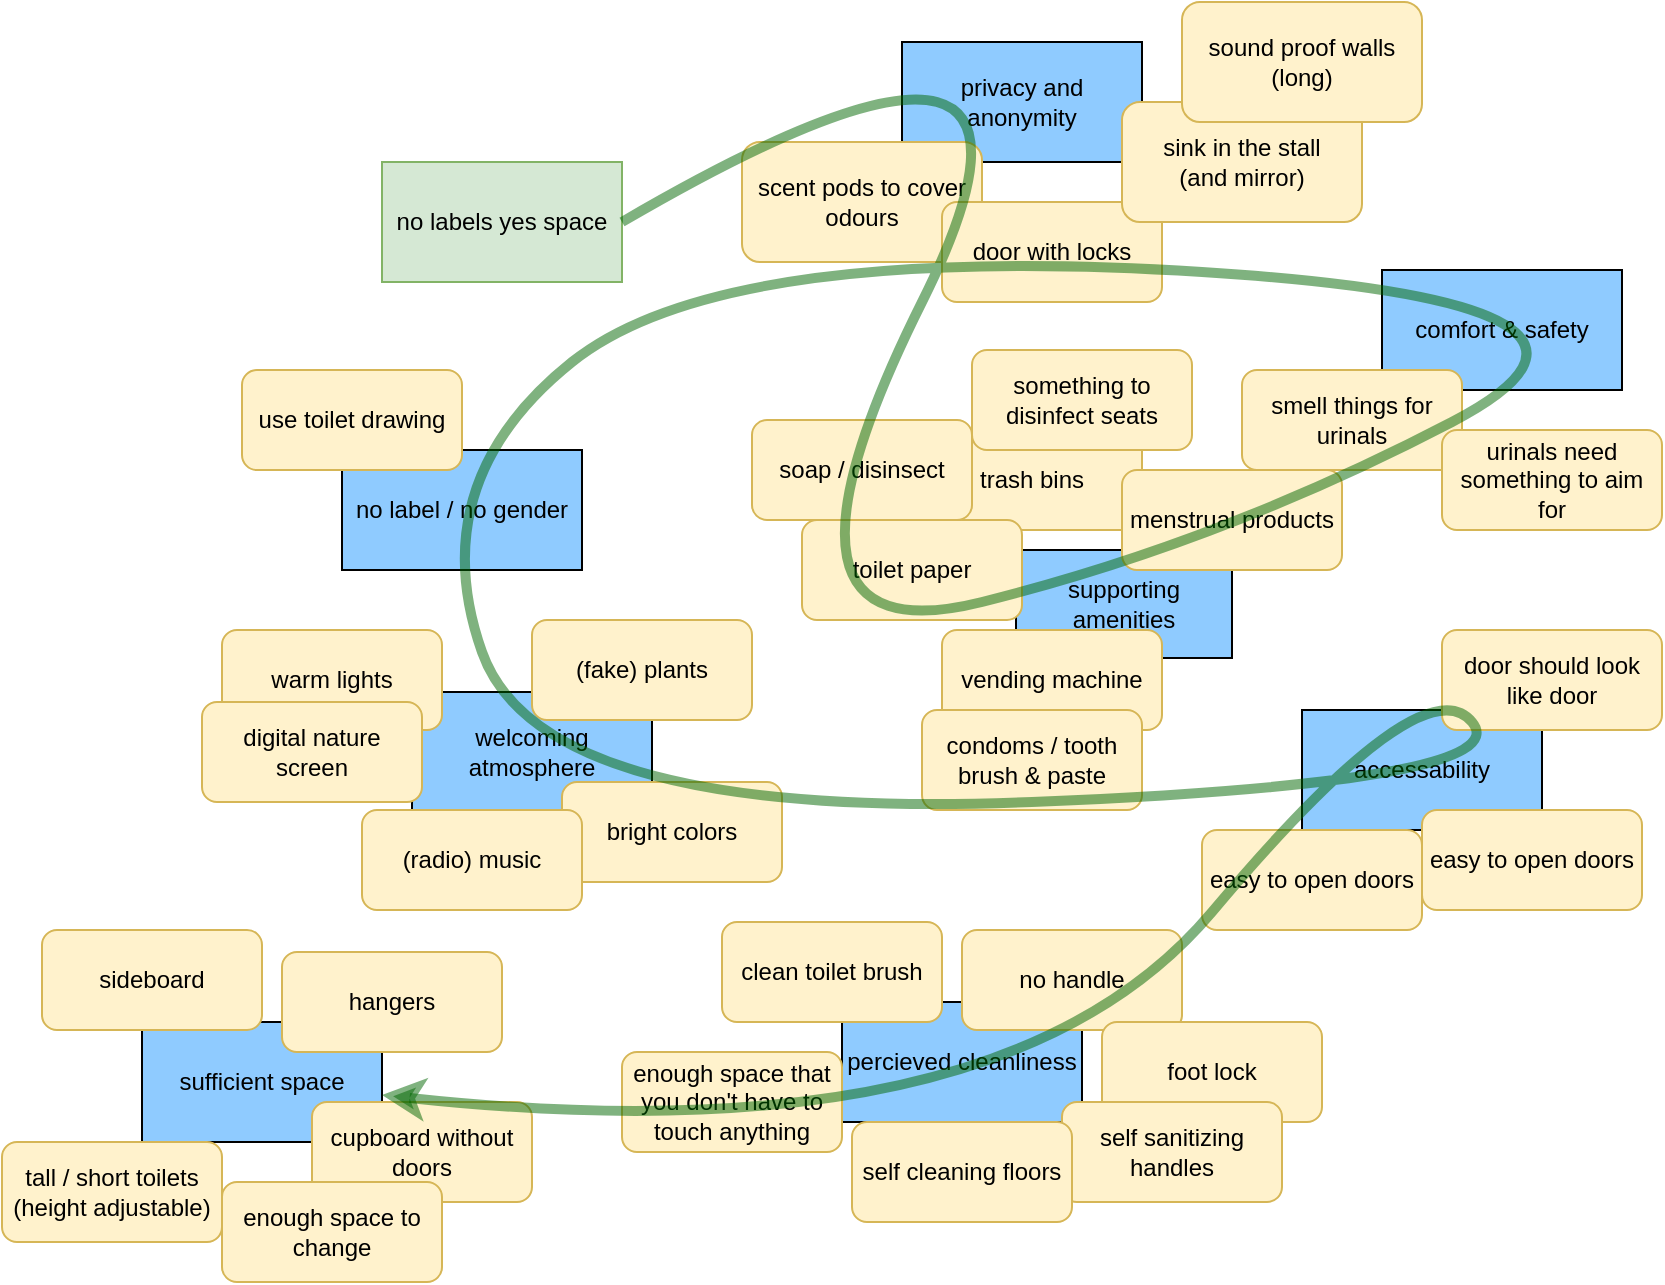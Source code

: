 <mxfile version="20.5.1" type="github">
  <diagram id="MUo9VpXzXGgttalcAO6F" name="Page-1">
    <mxGraphModel dx="1051" dy="682" grid="1" gridSize="10" guides="1" tooltips="1" connect="1" arrows="1" fold="1" page="1" pageScale="1" pageWidth="850" pageHeight="1100" math="0" shadow="0">
      <root>
        <mxCell id="0" />
        <mxCell id="1" parent="0" />
        <mxCell id="yqQ280BiYx4Qb7V6a4_P-1" value="sufficient space" style="rounded=0;whiteSpace=wrap;html=1;fillColor=#8FCBFF;" vertex="1" parent="1">
          <mxGeometry x="90" y="510" width="120" height="60" as="geometry" />
        </mxCell>
        <mxCell id="yqQ280BiYx4Qb7V6a4_P-2" value="welcoming atmosphere" style="rounded=0;whiteSpace=wrap;html=1;fillColor=#8FCBFF;" vertex="1" parent="1">
          <mxGeometry x="225" y="345" width="120" height="60" as="geometry" />
        </mxCell>
        <mxCell id="yqQ280BiYx4Qb7V6a4_P-3" value="no label / no gender" style="rounded=0;whiteSpace=wrap;html=1;fillColor=#8FCBFF;" vertex="1" parent="1">
          <mxGeometry x="190" y="224" width="120" height="60" as="geometry" />
        </mxCell>
        <mxCell id="yqQ280BiYx4Qb7V6a4_P-4" value="percieved cleanliness" style="rounded=0;whiteSpace=wrap;html=1;fillColor=#8FCBFF;" vertex="1" parent="1">
          <mxGeometry x="440" y="500" width="120" height="60" as="geometry" />
        </mxCell>
        <mxCell id="yqQ280BiYx4Qb7V6a4_P-5" value="accessability" style="rounded=0;whiteSpace=wrap;html=1;fillColor=#8FCBFF;" vertex="1" parent="1">
          <mxGeometry x="670" y="354" width="120" height="60" as="geometry" />
        </mxCell>
        <mxCell id="yqQ280BiYx4Qb7V6a4_P-6" value="supporting amenities" style="rounded=0;whiteSpace=wrap;html=1;fillColor=#8FCBFF;" vertex="1" parent="1">
          <mxGeometry x="527" y="274" width="108" height="54" as="geometry" />
        </mxCell>
        <mxCell id="yqQ280BiYx4Qb7V6a4_P-7" value="privacy and anonymity" style="rounded=0;whiteSpace=wrap;html=1;fillColor=#8FCBFF;" vertex="1" parent="1">
          <mxGeometry x="470" y="20" width="120" height="60" as="geometry" />
        </mxCell>
        <mxCell id="yqQ280BiYx4Qb7V6a4_P-8" value="comfort &amp;amp; safety" style="rounded=0;whiteSpace=wrap;html=1;fillColor=#8FCBFF;" vertex="1" parent="1">
          <mxGeometry x="710" y="134" width="120" height="60" as="geometry" />
        </mxCell>
        <mxCell id="yqQ280BiYx4Qb7V6a4_P-9" value="no labels yes space" style="rounded=0;whiteSpace=wrap;html=1;fillColor=#d5e8d4;strokeColor=#82b366;" vertex="1" parent="1">
          <mxGeometry x="210" y="80" width="120" height="60" as="geometry" />
        </mxCell>
        <mxCell id="yqQ280BiYx4Qb7V6a4_P-10" value="scent pods to cover odours" style="rounded=1;whiteSpace=wrap;html=1;fillColor=#fff2cc;strokeColor=#d6b656;" vertex="1" parent="1">
          <mxGeometry x="390" y="70" width="120" height="60" as="geometry" />
        </mxCell>
        <mxCell id="yqQ280BiYx4Qb7V6a4_P-11" value="door with locks" style="rounded=1;whiteSpace=wrap;html=1;fillColor=#fff2cc;strokeColor=#d6b656;" vertex="1" parent="1">
          <mxGeometry x="490" y="100" width="110" height="50" as="geometry" />
        </mxCell>
        <mxCell id="yqQ280BiYx4Qb7V6a4_P-12" value="sink in the stall &lt;br&gt;(and mirror)" style="rounded=1;whiteSpace=wrap;html=1;fillColor=#fff2cc;strokeColor=#d6b656;" vertex="1" parent="1">
          <mxGeometry x="580" y="50" width="120" height="60" as="geometry" />
        </mxCell>
        <mxCell id="yqQ280BiYx4Qb7V6a4_P-13" value="sound proof walls (long)" style="rounded=1;whiteSpace=wrap;html=1;fillColor=#fff2cc;strokeColor=#d6b656;" vertex="1" parent="1">
          <mxGeometry x="610" width="120" height="60" as="geometry" />
        </mxCell>
        <mxCell id="yqQ280BiYx4Qb7V6a4_P-14" value="trash bins" style="rounded=1;whiteSpace=wrap;html=1;fillColor=#fff2cc;strokeColor=#d6b656;" vertex="1" parent="1">
          <mxGeometry x="480" y="214" width="110" height="50" as="geometry" />
        </mxCell>
        <mxCell id="yqQ280BiYx4Qb7V6a4_P-15" value="smell things for urinals" style="rounded=1;whiteSpace=wrap;html=1;fillColor=#fff2cc;strokeColor=#d6b656;" vertex="1" parent="1">
          <mxGeometry x="640" y="184" width="110" height="50" as="geometry" />
        </mxCell>
        <mxCell id="yqQ280BiYx4Qb7V6a4_P-16" value="urinals need something to aim for" style="rounded=1;whiteSpace=wrap;html=1;fillColor=#fff2cc;strokeColor=#d6b656;" vertex="1" parent="1">
          <mxGeometry x="740" y="214" width="110" height="50" as="geometry" />
        </mxCell>
        <mxCell id="yqQ280BiYx4Qb7V6a4_P-17" value="menstrual products" style="rounded=1;whiteSpace=wrap;html=1;fillColor=#fff2cc;strokeColor=#d6b656;" vertex="1" parent="1">
          <mxGeometry x="580" y="234" width="110" height="50" as="geometry" />
        </mxCell>
        <mxCell id="yqQ280BiYx4Qb7V6a4_P-18" value="door should look like door" style="rounded=1;whiteSpace=wrap;html=1;fillColor=#fff2cc;strokeColor=#d6b656;" vertex="1" parent="1">
          <mxGeometry x="740" y="314" width="110" height="50" as="geometry" />
        </mxCell>
        <mxCell id="yqQ280BiYx4Qb7V6a4_P-20" value="easy to open doors" style="rounded=1;whiteSpace=wrap;html=1;fillColor=#fff2cc;strokeColor=#d6b656;" vertex="1" parent="1">
          <mxGeometry x="730" y="404" width="110" height="50" as="geometry" />
        </mxCell>
        <mxCell id="yqQ280BiYx4Qb7V6a4_P-21" value="easy to open doors" style="rounded=1;whiteSpace=wrap;html=1;fillColor=#fff2cc;strokeColor=#d6b656;" vertex="1" parent="1">
          <mxGeometry x="620" y="414" width="110" height="50" as="geometry" />
        </mxCell>
        <mxCell id="yqQ280BiYx4Qb7V6a4_P-23" value="vending machine" style="rounded=1;whiteSpace=wrap;html=1;fillColor=#fff2cc;strokeColor=#d6b656;" vertex="1" parent="1">
          <mxGeometry x="490" y="314" width="110" height="50" as="geometry" />
        </mxCell>
        <mxCell id="yqQ280BiYx4Qb7V6a4_P-24" value="condoms / tooth brush &amp;amp; paste" style="rounded=1;whiteSpace=wrap;html=1;fillColor=#fff2cc;strokeColor=#d6b656;" vertex="1" parent="1">
          <mxGeometry x="480" y="354" width="110" height="50" as="geometry" />
        </mxCell>
        <mxCell id="yqQ280BiYx4Qb7V6a4_P-25" value="toilet paper" style="rounded=1;whiteSpace=wrap;html=1;fillColor=#fff2cc;strokeColor=#d6b656;" vertex="1" parent="1">
          <mxGeometry x="420" y="259" width="110" height="50" as="geometry" />
        </mxCell>
        <mxCell id="yqQ280BiYx4Qb7V6a4_P-28" value="soap / disinsect" style="rounded=1;whiteSpace=wrap;html=1;fillColor=#fff2cc;strokeColor=#d6b656;" vertex="1" parent="1">
          <mxGeometry x="395" y="209" width="110" height="50" as="geometry" />
        </mxCell>
        <mxCell id="yqQ280BiYx4Qb7V6a4_P-29" value="something to disinfect seats" style="rounded=1;whiteSpace=wrap;html=1;fillColor=#fff2cc;strokeColor=#d6b656;" vertex="1" parent="1">
          <mxGeometry x="505" y="174" width="110" height="50" as="geometry" />
        </mxCell>
        <mxCell id="yqQ280BiYx4Qb7V6a4_P-30" value="use toilet drawing" style="rounded=1;whiteSpace=wrap;html=1;fillColor=#fff2cc;strokeColor=#d6b656;" vertex="1" parent="1">
          <mxGeometry x="140" y="184" width="110" height="50" as="geometry" />
        </mxCell>
        <mxCell id="yqQ280BiYx4Qb7V6a4_P-31" value="no handle" style="rounded=1;whiteSpace=wrap;html=1;fillColor=#fff2cc;strokeColor=#d6b656;" vertex="1" parent="1">
          <mxGeometry x="500" y="464" width="110" height="50" as="geometry" />
        </mxCell>
        <mxCell id="yqQ280BiYx4Qb7V6a4_P-32" value="foot lock" style="rounded=1;whiteSpace=wrap;html=1;fillColor=#fff2cc;strokeColor=#d6b656;" vertex="1" parent="1">
          <mxGeometry x="570" y="510" width="110" height="50" as="geometry" />
        </mxCell>
        <mxCell id="yqQ280BiYx4Qb7V6a4_P-33" value="self sanitizing handles" style="rounded=1;whiteSpace=wrap;html=1;fillColor=#fff2cc;strokeColor=#d6b656;" vertex="1" parent="1">
          <mxGeometry x="550" y="550" width="110" height="50" as="geometry" />
        </mxCell>
        <mxCell id="yqQ280BiYx4Qb7V6a4_P-34" value="self cleaning floors" style="rounded=1;whiteSpace=wrap;html=1;fillColor=#fff2cc;strokeColor=#d6b656;" vertex="1" parent="1">
          <mxGeometry x="445" y="560" width="110" height="50" as="geometry" />
        </mxCell>
        <mxCell id="yqQ280BiYx4Qb7V6a4_P-35" value="enough space that you don&#39;t have to touch anything" style="rounded=1;whiteSpace=wrap;html=1;fillColor=#fff2cc;strokeColor=#d6b656;" vertex="1" parent="1">
          <mxGeometry x="330" y="525" width="110" height="50" as="geometry" />
        </mxCell>
        <mxCell id="yqQ280BiYx4Qb7V6a4_P-36" value="clean toilet brush" style="rounded=1;whiteSpace=wrap;html=1;fillColor=#fff2cc;strokeColor=#d6b656;" vertex="1" parent="1">
          <mxGeometry x="380" y="460" width="110" height="50" as="geometry" />
        </mxCell>
        <mxCell id="yqQ280BiYx4Qb7V6a4_P-37" value="(fake) plants" style="rounded=1;whiteSpace=wrap;html=1;fillColor=#fff2cc;strokeColor=#d6b656;" vertex="1" parent="1">
          <mxGeometry x="285" y="309" width="110" height="50" as="geometry" />
        </mxCell>
        <mxCell id="yqQ280BiYx4Qb7V6a4_P-38" value="bright colors" style="rounded=1;whiteSpace=wrap;html=1;fillColor=#fff2cc;strokeColor=#d6b656;" vertex="1" parent="1">
          <mxGeometry x="300" y="390" width="110" height="50" as="geometry" />
        </mxCell>
        <mxCell id="yqQ280BiYx4Qb7V6a4_P-39" value="(radio) music" style="rounded=1;whiteSpace=wrap;html=1;fillColor=#fff2cc;strokeColor=#d6b656;" vertex="1" parent="1">
          <mxGeometry x="200" y="404" width="110" height="50" as="geometry" />
        </mxCell>
        <mxCell id="yqQ280BiYx4Qb7V6a4_P-40" value="warm lights" style="rounded=1;whiteSpace=wrap;html=1;fillColor=#fff2cc;strokeColor=#d6b656;" vertex="1" parent="1">
          <mxGeometry x="130" y="314" width="110" height="50" as="geometry" />
        </mxCell>
        <mxCell id="yqQ280BiYx4Qb7V6a4_P-41" value="digital nature screen" style="rounded=1;whiteSpace=wrap;html=1;fillColor=#fff2cc;strokeColor=#d6b656;" vertex="1" parent="1">
          <mxGeometry x="120" y="350" width="110" height="50" as="geometry" />
        </mxCell>
        <mxCell id="yqQ280BiYx4Qb7V6a4_P-42" value="sideboard" style="rounded=1;whiteSpace=wrap;html=1;fillColor=#fff2cc;strokeColor=#d6b656;" vertex="1" parent="1">
          <mxGeometry x="40" y="464" width="110" height="50" as="geometry" />
        </mxCell>
        <mxCell id="yqQ280BiYx4Qb7V6a4_P-43" value="hangers" style="rounded=1;whiteSpace=wrap;html=1;fillColor=#fff2cc;strokeColor=#d6b656;" vertex="1" parent="1">
          <mxGeometry x="160" y="475" width="110" height="50" as="geometry" />
        </mxCell>
        <mxCell id="yqQ280BiYx4Qb7V6a4_P-44" value="cupboard without doors" style="rounded=1;whiteSpace=wrap;html=1;fillColor=#fff2cc;strokeColor=#d6b656;" vertex="1" parent="1">
          <mxGeometry x="175" y="550" width="110" height="50" as="geometry" />
        </mxCell>
        <mxCell id="yqQ280BiYx4Qb7V6a4_P-45" value="enough space to change" style="rounded=1;whiteSpace=wrap;html=1;fillColor=#fff2cc;strokeColor=#d6b656;" vertex="1" parent="1">
          <mxGeometry x="130" y="590" width="110" height="50" as="geometry" />
        </mxCell>
        <mxCell id="yqQ280BiYx4Qb7V6a4_P-46" value="tall / short toilets (height adjustable)" style="rounded=1;whiteSpace=wrap;html=1;fillColor=#fff2cc;strokeColor=#d6b656;" vertex="1" parent="1">
          <mxGeometry x="20" y="570" width="110" height="50" as="geometry" />
        </mxCell>
        <mxCell id="yqQ280BiYx4Qb7V6a4_P-48" value="" style="curved=1;endArrow=classic;html=1;rounded=0;exitX=1;exitY=0.5;exitDx=0;exitDy=0;fillColor=#009900;strokeColor=#006600;strokeWidth=5;opacity=50;" edge="1" parent="1" source="yqQ280BiYx4Qb7V6a4_P-9" target="yqQ280BiYx4Qb7V6a4_P-1">
          <mxGeometry width="50" height="50" relative="1" as="geometry">
            <mxPoint x="360" y="170" as="sourcePoint" />
            <mxPoint x="240" y="290" as="targetPoint" />
            <Array as="points">
              <mxPoint x="570" y="-30" />
              <mxPoint x="390" y="330" />
              <mxPoint x="630" y="270" />
              <mxPoint x="860" y="150" />
              <mxPoint x="380" y="120" />
              <mxPoint x="230" y="240" />
              <mxPoint x="290" y="410" />
              <mxPoint x="780" y="390" />
              <mxPoint x="730" y="330" />
              <mxPoint x="520" y="580" />
            </Array>
          </mxGeometry>
        </mxCell>
      </root>
    </mxGraphModel>
  </diagram>
</mxfile>
